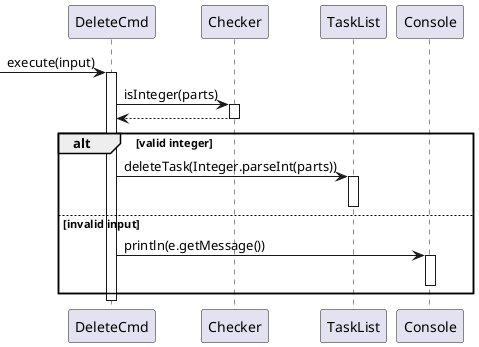 @startuml
'https://plantuml.com/sequence-diagram

-> DeleteCmd : execute(input)
activate DeleteCmd

DeleteCmd -> Checker : isInteger(parts)
activate Checker
Checker --> DeleteCmd
deactivate Checker

alt valid integer
    DeleteCmd -> TaskList : deleteTask(Integer.parseInt(parts))
    activate TaskList
    deactivate TaskList
else invalid input
    DeleteCmd -> Console : println(e.getMessage())
    activate Console
    deactivate Console
end
deactivate DeleteCmd
@enduml